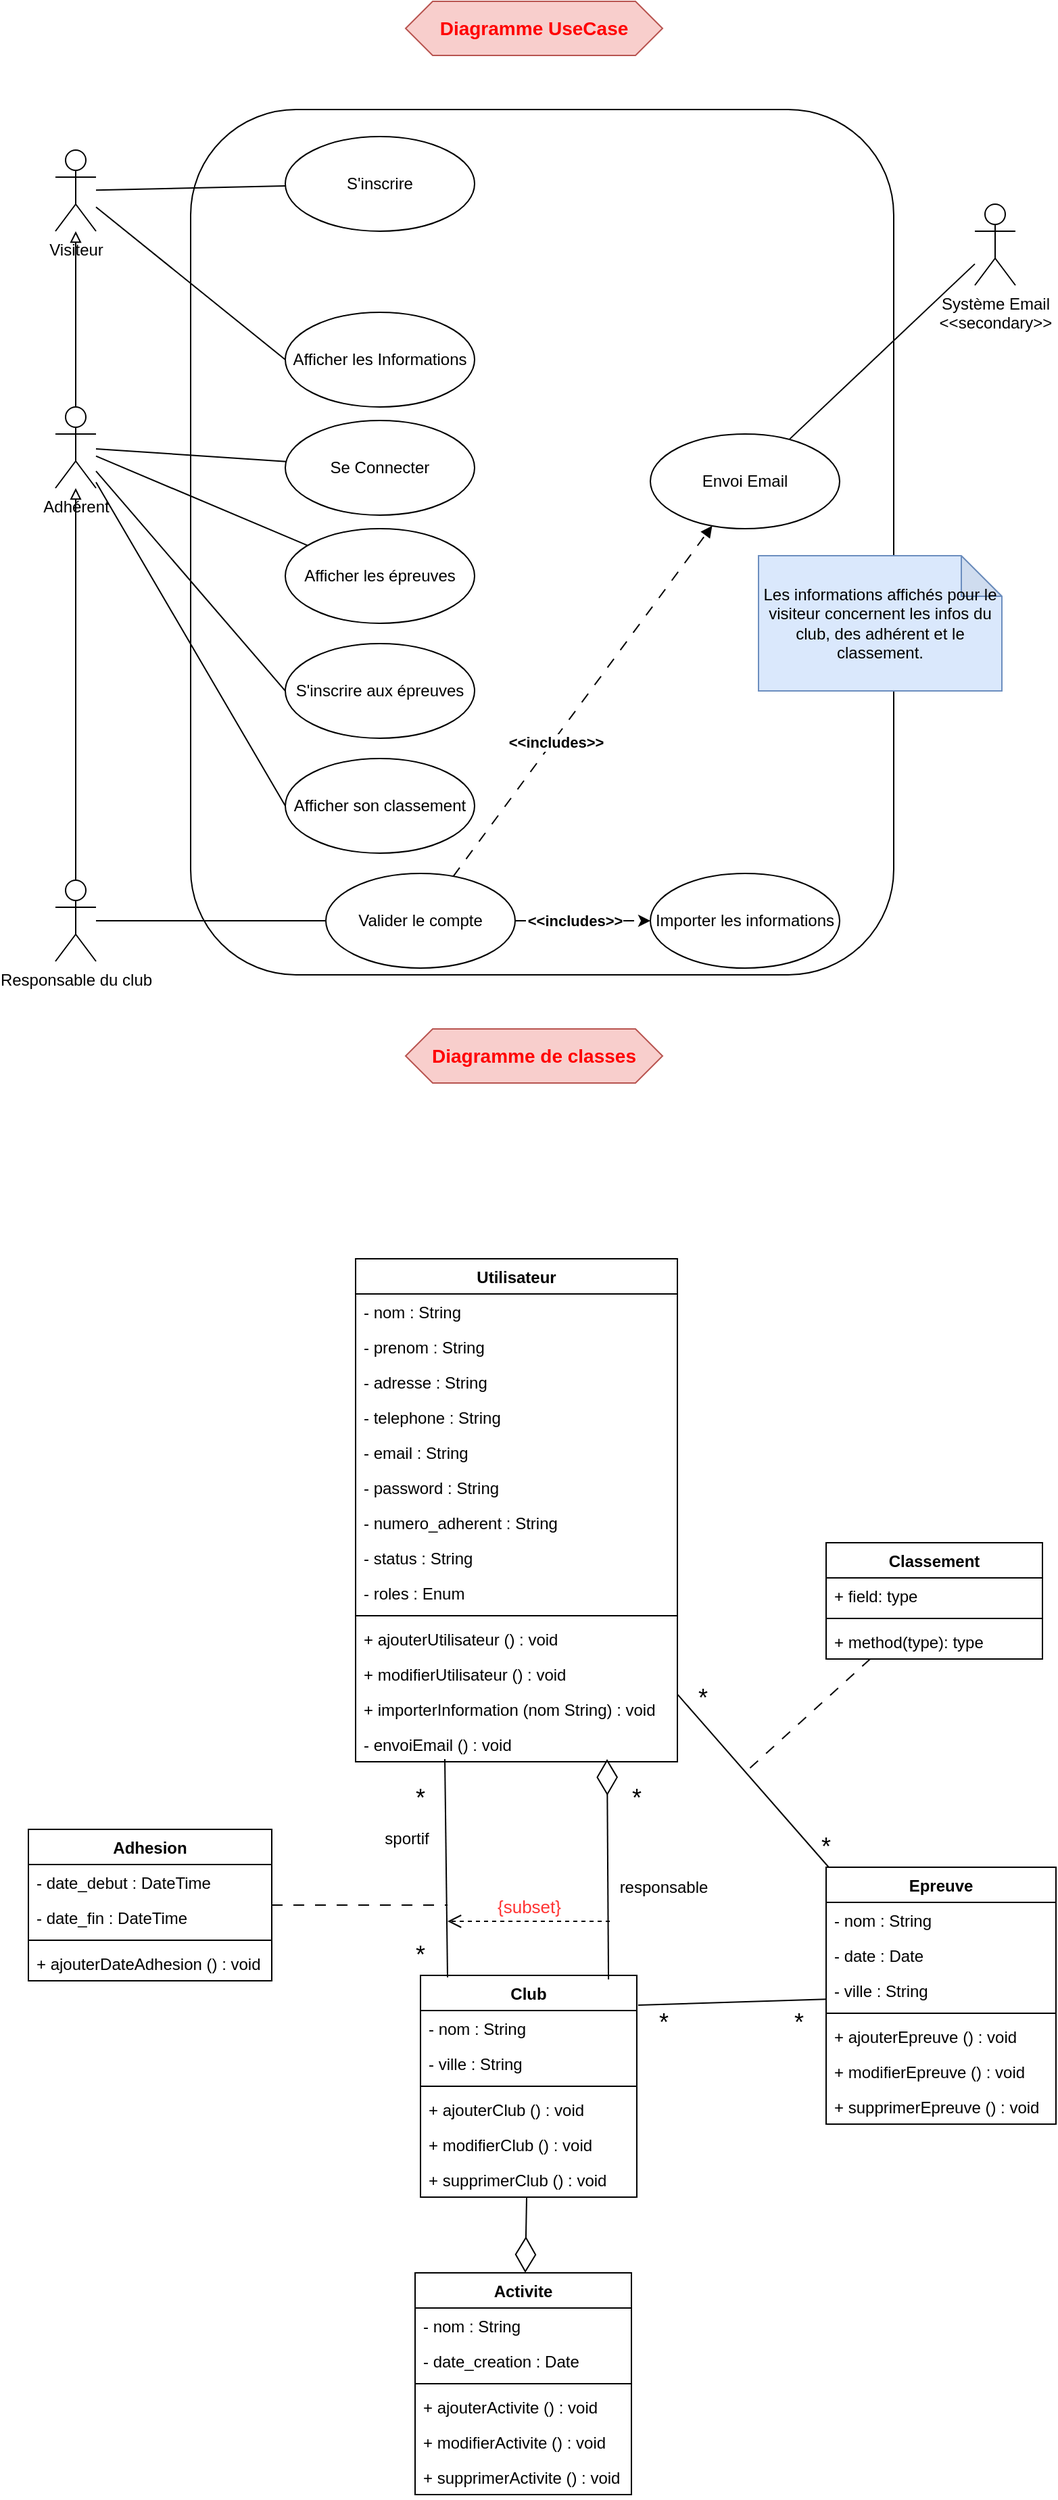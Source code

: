<mxfile version="27.0.6">
  <diagram name="Page-1" id="lgjtmHra_G9_UdKhoM6j">
    <mxGraphModel dx="898" dy="750" grid="1" gridSize="10" guides="1" tooltips="1" connect="1" arrows="1" fold="1" page="1" pageScale="1" pageWidth="827" pageHeight="1169" math="0" shadow="0">
      <root>
        <mxCell id="0" />
        <mxCell id="1" parent="0" />
        <mxCell id="l16jiaLs2Fedwq6WprEs-1" value="&lt;font style=&quot;color: light-dark(rgb(255, 0, 0), rgb(237, 237, 237)); font-size: 14px;&quot;&gt;&lt;b style=&quot;&quot;&gt;Diagramme UseCase&lt;/b&gt;&lt;/font&gt;" style="shape=hexagon;perimeter=hexagonPerimeter2;whiteSpace=wrap;html=1;fixedSize=1;fillColor=#f8cecc;strokeColor=#b85450;" parent="1" vertex="1">
          <mxGeometry x="319" y="40" width="190" height="40" as="geometry" />
        </mxCell>
        <mxCell id="l16jiaLs2Fedwq6WprEs-2" value="" style="rounded=1;whiteSpace=wrap;html=1;" parent="1" vertex="1">
          <mxGeometry x="160" y="120" width="520" height="640" as="geometry" />
        </mxCell>
        <mxCell id="l16jiaLs2Fedwq6WprEs-3" value="&lt;font style=&quot;color: light-dark(rgb(255, 0, 0), rgb(237, 237, 237)); font-size: 14px;&quot;&gt;&lt;b style=&quot;&quot;&gt;Diagramme de classes&lt;/b&gt;&lt;/font&gt;" style="shape=hexagon;perimeter=hexagonPerimeter2;whiteSpace=wrap;html=1;fixedSize=1;fillColor=#f8cecc;strokeColor=#b85450;" parent="1" vertex="1">
          <mxGeometry x="319" y="800" width="190" height="40" as="geometry" />
        </mxCell>
        <mxCell id="l16jiaLs2Fedwq6WprEs-11" style="rounded=0;orthogonalLoop=1;jettySize=auto;html=1;endArrow=none;startFill=0;" parent="1" source="l16jiaLs2Fedwq6WprEs-4" target="l16jiaLs2Fedwq6WprEs-10" edge="1">
          <mxGeometry relative="1" as="geometry" />
        </mxCell>
        <mxCell id="GCaa3MGDiSqKgNDiBNko-12" style="rounded=0;orthogonalLoop=1;jettySize=auto;html=1;endArrow=none;startFill=0;entryX=0;entryY=0.5;entryDx=0;entryDy=0;" parent="1" source="l16jiaLs2Fedwq6WprEs-4" target="GCaa3MGDiSqKgNDiBNko-10" edge="1">
          <mxGeometry relative="1" as="geometry" />
        </mxCell>
        <mxCell id="l16jiaLs2Fedwq6WprEs-4" value="Visiteur" style="shape=umlActor;verticalLabelPosition=bottom;verticalAlign=top;html=1;outlineConnect=0;" parent="1" vertex="1">
          <mxGeometry x="60" y="150" width="30" height="60" as="geometry" />
        </mxCell>
        <mxCell id="l16jiaLs2Fedwq6WprEs-7" style="edgeStyle=orthogonalEdgeStyle;rounded=0;orthogonalLoop=1;jettySize=auto;html=1;endArrow=block;endFill=0;" parent="1" source="l16jiaLs2Fedwq6WprEs-5" target="l16jiaLs2Fedwq6WprEs-4" edge="1">
          <mxGeometry relative="1" as="geometry" />
        </mxCell>
        <mxCell id="GCaa3MGDiSqKgNDiBNko-4" style="rounded=0;orthogonalLoop=1;jettySize=auto;html=1;endArrow=none;startFill=0;" parent="1" source="l16jiaLs2Fedwq6WprEs-5" target="GCaa3MGDiSqKgNDiBNko-3" edge="1">
          <mxGeometry relative="1" as="geometry" />
        </mxCell>
        <mxCell id="GCaa3MGDiSqKgNDiBNko-7" style="rounded=0;orthogonalLoop=1;jettySize=auto;html=1;endArrow=none;startFill=0;" parent="1" source="l16jiaLs2Fedwq6WprEs-5" target="GCaa3MGDiSqKgNDiBNko-6" edge="1">
          <mxGeometry relative="1" as="geometry" />
        </mxCell>
        <mxCell id="GCaa3MGDiSqKgNDiBNko-8" style="rounded=0;orthogonalLoop=1;jettySize=auto;html=1;entryX=0;entryY=0.5;entryDx=0;entryDy=0;endArrow=none;startFill=0;" parent="1" source="l16jiaLs2Fedwq6WprEs-5" target="GCaa3MGDiSqKgNDiBNko-1" edge="1">
          <mxGeometry relative="1" as="geometry" />
        </mxCell>
        <mxCell id="GCaa3MGDiSqKgNDiBNko-9" style="rounded=0;orthogonalLoop=1;jettySize=auto;html=1;endArrow=none;startFill=0;entryX=0;entryY=0.5;entryDx=0;entryDy=0;" parent="1" source="l16jiaLs2Fedwq6WprEs-5" target="GCaa3MGDiSqKgNDiBNko-5" edge="1">
          <mxGeometry relative="1" as="geometry" />
        </mxCell>
        <mxCell id="l16jiaLs2Fedwq6WprEs-5" value="Adhérent" style="shape=umlActor;verticalLabelPosition=bottom;verticalAlign=top;html=1;outlineConnect=0;" parent="1" vertex="1">
          <mxGeometry x="60" y="340" width="30" height="60" as="geometry" />
        </mxCell>
        <mxCell id="l16jiaLs2Fedwq6WprEs-8" style="edgeStyle=orthogonalEdgeStyle;rounded=0;orthogonalLoop=1;jettySize=auto;html=1;endArrow=block;endFill=0;" parent="1" source="l16jiaLs2Fedwq6WprEs-6" target="l16jiaLs2Fedwq6WprEs-5" edge="1">
          <mxGeometry relative="1" as="geometry" />
        </mxCell>
        <mxCell id="l16jiaLs2Fedwq6WprEs-15" style="rounded=0;orthogonalLoop=1;jettySize=auto;html=1;endArrow=none;endFill=1;startFill=0;" parent="1" source="l16jiaLs2Fedwq6WprEs-6" target="l16jiaLs2Fedwq6WprEs-12" edge="1">
          <mxGeometry relative="1" as="geometry" />
        </mxCell>
        <mxCell id="l16jiaLs2Fedwq6WprEs-6" value="Responsable du club" style="shape=umlActor;verticalLabelPosition=bottom;verticalAlign=top;html=1;outlineConnect=0;" parent="1" vertex="1">
          <mxGeometry x="60" y="690" width="30" height="60" as="geometry" />
        </mxCell>
        <mxCell id="l16jiaLs2Fedwq6WprEs-19" style="rounded=0;orthogonalLoop=1;jettySize=auto;html=1;endArrow=none;startFill=0;" parent="1" source="l16jiaLs2Fedwq6WprEs-9" target="l16jiaLs2Fedwq6WprEs-16" edge="1">
          <mxGeometry relative="1" as="geometry" />
        </mxCell>
        <mxCell id="l16jiaLs2Fedwq6WprEs-9" value="Système Email&lt;div&gt;&amp;lt;&amp;lt;secondary&amp;gt;&amp;gt;&lt;/div&gt;" style="shape=umlActor;verticalLabelPosition=bottom;verticalAlign=top;html=1;outlineConnect=0;" parent="1" vertex="1">
          <mxGeometry x="740" y="190" width="30" height="60" as="geometry" />
        </mxCell>
        <mxCell id="l16jiaLs2Fedwq6WprEs-10" value="S&#39;inscrire" style="ellipse;whiteSpace=wrap;html=1;" parent="1" vertex="1">
          <mxGeometry x="230" y="140" width="140" height="70" as="geometry" />
        </mxCell>
        <mxCell id="l16jiaLs2Fedwq6WprEs-17" style="rounded=0;orthogonalLoop=1;jettySize=auto;html=1;endArrow=block;endFill=1;dashed=1;dashPattern=8 8;" parent="1" source="l16jiaLs2Fedwq6WprEs-12" target="l16jiaLs2Fedwq6WprEs-16" edge="1">
          <mxGeometry relative="1" as="geometry" />
        </mxCell>
        <mxCell id="l16jiaLs2Fedwq6WprEs-18" value="&lt;b&gt;&amp;lt;&amp;lt;includes&amp;gt;&amp;gt;&lt;/b&gt;" style="edgeLabel;html=1;align=center;verticalAlign=middle;resizable=0;points=[];" parent="l16jiaLs2Fedwq6WprEs-17" vertex="1" connectable="0">
          <mxGeometry x="-0.224" y="-2" relative="1" as="geometry">
            <mxPoint as="offset" />
          </mxGeometry>
        </mxCell>
        <mxCell id="GCaa3MGDiSqKgNDiBNko-16" style="edgeStyle=orthogonalEdgeStyle;rounded=0;orthogonalLoop=1;jettySize=auto;html=1;endArrow=classic;endFill=1;dashed=1;dashPattern=8 8;" parent="1" source="l16jiaLs2Fedwq6WprEs-12" target="GCaa3MGDiSqKgNDiBNko-15" edge="1">
          <mxGeometry relative="1" as="geometry" />
        </mxCell>
        <mxCell id="GCaa3MGDiSqKgNDiBNko-17" value="&lt;b&gt;&amp;lt;&amp;lt;includes&amp;gt;&amp;gt;&lt;/b&gt;" style="edgeLabel;html=1;align=center;verticalAlign=middle;resizable=0;points=[];" parent="GCaa3MGDiSqKgNDiBNko-16" vertex="1" connectable="0">
          <mxGeometry x="-0.12" relative="1" as="geometry">
            <mxPoint as="offset" />
          </mxGeometry>
        </mxCell>
        <mxCell id="l16jiaLs2Fedwq6WprEs-12" value="Valider le compte" style="ellipse;whiteSpace=wrap;html=1;" parent="1" vertex="1">
          <mxGeometry x="260" y="685" width="140" height="70" as="geometry" />
        </mxCell>
        <mxCell id="l16jiaLs2Fedwq6WprEs-16" value="Envoi Email" style="ellipse;whiteSpace=wrap;html=1;" parent="1" vertex="1">
          <mxGeometry x="500" y="360" width="140" height="70" as="geometry" />
        </mxCell>
        <mxCell id="GCaa3MGDiSqKgNDiBNko-1" value="Afficher son classement" style="ellipse;whiteSpace=wrap;html=1;" parent="1" vertex="1">
          <mxGeometry x="230" y="600" width="140" height="70" as="geometry" />
        </mxCell>
        <mxCell id="GCaa3MGDiSqKgNDiBNko-3" value="Se Connecter" style="ellipse;whiteSpace=wrap;html=1;" parent="1" vertex="1">
          <mxGeometry x="230" y="350" width="140" height="70" as="geometry" />
        </mxCell>
        <mxCell id="GCaa3MGDiSqKgNDiBNko-5" value="S&#39;inscrire aux épreuves" style="ellipse;whiteSpace=wrap;html=1;" parent="1" vertex="1">
          <mxGeometry x="230" y="515" width="140" height="70" as="geometry" />
        </mxCell>
        <mxCell id="GCaa3MGDiSqKgNDiBNko-6" value="Afficher les épreuves" style="ellipse;whiteSpace=wrap;html=1;" parent="1" vertex="1">
          <mxGeometry x="230" y="430" width="140" height="70" as="geometry" />
        </mxCell>
        <mxCell id="GCaa3MGDiSqKgNDiBNko-10" value="Afficher les Informations" style="ellipse;whiteSpace=wrap;html=1;" parent="1" vertex="1">
          <mxGeometry x="230" y="270" width="140" height="70" as="geometry" />
        </mxCell>
        <mxCell id="GCaa3MGDiSqKgNDiBNko-13" value="Les informations affichés pour le visiteur concernent les infos du club, des adhérent et le classement." style="shape=note;whiteSpace=wrap;html=1;backgroundOutline=1;darkOpacity=0.05;fillColor=#dae8fc;strokeColor=#6c8ebf;" parent="1" vertex="1">
          <mxGeometry x="580" y="450" width="180" height="100" as="geometry" />
        </mxCell>
        <mxCell id="GCaa3MGDiSqKgNDiBNko-15" value="Importer les informations" style="ellipse;whiteSpace=wrap;html=1;" parent="1" vertex="1">
          <mxGeometry x="500" y="685" width="140" height="70" as="geometry" />
        </mxCell>
        <mxCell id="ndPLPD90JA1rtv7AMpqJ-50" style="rounded=0;orthogonalLoop=1;jettySize=auto;html=1;endArrow=none;startFill=0;" edge="1" parent="1" source="ndPLPD90JA1rtv7AMpqJ-1" target="ndPLPD90JA1rtv7AMpqJ-38">
          <mxGeometry relative="1" as="geometry" />
        </mxCell>
        <mxCell id="ndPLPD90JA1rtv7AMpqJ-1" value="Utilisateur" style="swimlane;fontStyle=1;align=center;verticalAlign=top;childLayout=stackLayout;horizontal=1;startSize=26;horizontalStack=0;resizeParent=1;resizeParentMax=0;resizeLast=0;collapsible=1;marginBottom=0;whiteSpace=wrap;html=1;" vertex="1" parent="1">
          <mxGeometry x="282" y="970" width="238" height="372" as="geometry" />
        </mxCell>
        <mxCell id="ndPLPD90JA1rtv7AMpqJ-2" value="- nom : String" style="text;strokeColor=none;fillColor=none;align=left;verticalAlign=top;spacingLeft=4;spacingRight=4;overflow=hidden;rotatable=0;points=[[0,0.5],[1,0.5]];portConstraint=eastwest;whiteSpace=wrap;html=1;" vertex="1" parent="ndPLPD90JA1rtv7AMpqJ-1">
          <mxGeometry y="26" width="238" height="26" as="geometry" />
        </mxCell>
        <mxCell id="ndPLPD90JA1rtv7AMpqJ-8" value="- prenom : String" style="text;strokeColor=none;fillColor=none;align=left;verticalAlign=top;spacingLeft=4;spacingRight=4;overflow=hidden;rotatable=0;points=[[0,0.5],[1,0.5]];portConstraint=eastwest;whiteSpace=wrap;html=1;" vertex="1" parent="ndPLPD90JA1rtv7AMpqJ-1">
          <mxGeometry y="52" width="238" height="26" as="geometry" />
        </mxCell>
        <mxCell id="ndPLPD90JA1rtv7AMpqJ-11" value="- adresse : String" style="text;strokeColor=none;fillColor=none;align=left;verticalAlign=top;spacingLeft=4;spacingRight=4;overflow=hidden;rotatable=0;points=[[0,0.5],[1,0.5]];portConstraint=eastwest;whiteSpace=wrap;html=1;" vertex="1" parent="ndPLPD90JA1rtv7AMpqJ-1">
          <mxGeometry y="78" width="238" height="26" as="geometry" />
        </mxCell>
        <mxCell id="ndPLPD90JA1rtv7AMpqJ-12" value="- telephone : String" style="text;strokeColor=none;fillColor=none;align=left;verticalAlign=top;spacingLeft=4;spacingRight=4;overflow=hidden;rotatable=0;points=[[0,0.5],[1,0.5]];portConstraint=eastwest;whiteSpace=wrap;html=1;" vertex="1" parent="ndPLPD90JA1rtv7AMpqJ-1">
          <mxGeometry y="104" width="238" height="26" as="geometry" />
        </mxCell>
        <mxCell id="ndPLPD90JA1rtv7AMpqJ-7" value="- email : String" style="text;strokeColor=none;fillColor=none;align=left;verticalAlign=top;spacingLeft=4;spacingRight=4;overflow=hidden;rotatable=0;points=[[0,0.5],[1,0.5]];portConstraint=eastwest;whiteSpace=wrap;html=1;" vertex="1" parent="ndPLPD90JA1rtv7AMpqJ-1">
          <mxGeometry y="130" width="238" height="26" as="geometry" />
        </mxCell>
        <mxCell id="ndPLPD90JA1rtv7AMpqJ-6" value="- password : String" style="text;strokeColor=none;fillColor=none;align=left;verticalAlign=top;spacingLeft=4;spacingRight=4;overflow=hidden;rotatable=0;points=[[0,0.5],[1,0.5]];portConstraint=eastwest;whiteSpace=wrap;html=1;" vertex="1" parent="ndPLPD90JA1rtv7AMpqJ-1">
          <mxGeometry y="156" width="238" height="26" as="geometry" />
        </mxCell>
        <mxCell id="ndPLPD90JA1rtv7AMpqJ-5" value="- numero_adherent : String" style="text;strokeColor=none;fillColor=none;align=left;verticalAlign=top;spacingLeft=4;spacingRight=4;overflow=hidden;rotatable=0;points=[[0,0.5],[1,0.5]];portConstraint=eastwest;whiteSpace=wrap;html=1;" vertex="1" parent="ndPLPD90JA1rtv7AMpqJ-1">
          <mxGeometry y="182" width="238" height="26" as="geometry" />
        </mxCell>
        <mxCell id="ndPLPD90JA1rtv7AMpqJ-9" value="- status : String" style="text;strokeColor=none;fillColor=none;align=left;verticalAlign=top;spacingLeft=4;spacingRight=4;overflow=hidden;rotatable=0;points=[[0,0.5],[1,0.5]];portConstraint=eastwest;whiteSpace=wrap;html=1;" vertex="1" parent="ndPLPD90JA1rtv7AMpqJ-1">
          <mxGeometry y="208" width="238" height="26" as="geometry" />
        </mxCell>
        <mxCell id="ndPLPD90JA1rtv7AMpqJ-10" value="- roles : Enum" style="text;strokeColor=none;fillColor=none;align=left;verticalAlign=top;spacingLeft=4;spacingRight=4;overflow=hidden;rotatable=0;points=[[0,0.5],[1,0.5]];portConstraint=eastwest;whiteSpace=wrap;html=1;" vertex="1" parent="ndPLPD90JA1rtv7AMpqJ-1">
          <mxGeometry y="234" width="238" height="26" as="geometry" />
        </mxCell>
        <mxCell id="ndPLPD90JA1rtv7AMpqJ-3" value="" style="line;strokeWidth=1;fillColor=none;align=left;verticalAlign=middle;spacingTop=-1;spacingLeft=3;spacingRight=3;rotatable=0;labelPosition=right;points=[];portConstraint=eastwest;strokeColor=inherit;" vertex="1" parent="ndPLPD90JA1rtv7AMpqJ-1">
          <mxGeometry y="260" width="238" height="8" as="geometry" />
        </mxCell>
        <mxCell id="ndPLPD90JA1rtv7AMpqJ-59" value="+ ajouterUtilisateur () : void" style="text;strokeColor=none;fillColor=none;align=left;verticalAlign=top;spacingLeft=4;spacingRight=4;overflow=hidden;rotatable=0;points=[[0,0.5],[1,0.5]];portConstraint=eastwest;whiteSpace=wrap;html=1;" vertex="1" parent="ndPLPD90JA1rtv7AMpqJ-1">
          <mxGeometry y="268" width="238" height="26" as="geometry" />
        </mxCell>
        <mxCell id="ndPLPD90JA1rtv7AMpqJ-60" value="+ modifierUtilisateur () : void" style="text;strokeColor=none;fillColor=none;align=left;verticalAlign=top;spacingLeft=4;spacingRight=4;overflow=hidden;rotatable=0;points=[[0,0.5],[1,0.5]];portConstraint=eastwest;whiteSpace=wrap;html=1;" vertex="1" parent="ndPLPD90JA1rtv7AMpqJ-1">
          <mxGeometry y="294" width="238" height="26" as="geometry" />
        </mxCell>
        <mxCell id="ndPLPD90JA1rtv7AMpqJ-4" value="+ importerInformation (nom String) : void" style="text;strokeColor=none;fillColor=none;align=left;verticalAlign=top;spacingLeft=4;spacingRight=4;overflow=hidden;rotatable=0;points=[[0,0.5],[1,0.5]];portConstraint=eastwest;whiteSpace=wrap;html=1;" vertex="1" parent="ndPLPD90JA1rtv7AMpqJ-1">
          <mxGeometry y="320" width="238" height="26" as="geometry" />
        </mxCell>
        <mxCell id="ndPLPD90JA1rtv7AMpqJ-65" value="- envoiEmail () : void" style="text;strokeColor=none;fillColor=none;align=left;verticalAlign=top;spacingLeft=4;spacingRight=4;overflow=hidden;rotatable=0;points=[[0,0.5],[1,0.5]];portConstraint=eastwest;whiteSpace=wrap;html=1;" vertex="1" parent="ndPLPD90JA1rtv7AMpqJ-1">
          <mxGeometry y="346" width="238" height="26" as="geometry" />
        </mxCell>
        <mxCell id="ndPLPD90JA1rtv7AMpqJ-13" value="Club" style="swimlane;fontStyle=1;align=center;verticalAlign=top;childLayout=stackLayout;horizontal=1;startSize=26;horizontalStack=0;resizeParent=1;resizeParentMax=0;resizeLast=0;collapsible=1;marginBottom=0;whiteSpace=wrap;html=1;" vertex="1" parent="1">
          <mxGeometry x="330" y="1500" width="160" height="164" as="geometry" />
        </mxCell>
        <mxCell id="ndPLPD90JA1rtv7AMpqJ-14" value="- nom : String" style="text;strokeColor=none;fillColor=none;align=left;verticalAlign=top;spacingLeft=4;spacingRight=4;overflow=hidden;rotatable=0;points=[[0,0.5],[1,0.5]];portConstraint=eastwest;whiteSpace=wrap;html=1;" vertex="1" parent="ndPLPD90JA1rtv7AMpqJ-13">
          <mxGeometry y="26" width="160" height="26" as="geometry" />
        </mxCell>
        <mxCell id="ndPLPD90JA1rtv7AMpqJ-17" value="- ville : String" style="text;strokeColor=none;fillColor=none;align=left;verticalAlign=top;spacingLeft=4;spacingRight=4;overflow=hidden;rotatable=0;points=[[0,0.5],[1,0.5]];portConstraint=eastwest;whiteSpace=wrap;html=1;" vertex="1" parent="ndPLPD90JA1rtv7AMpqJ-13">
          <mxGeometry y="52" width="160" height="26" as="geometry" />
        </mxCell>
        <mxCell id="ndPLPD90JA1rtv7AMpqJ-15" value="" style="line;strokeWidth=1;fillColor=none;align=left;verticalAlign=middle;spacingTop=-1;spacingLeft=3;spacingRight=3;rotatable=0;labelPosition=right;points=[];portConstraint=eastwest;strokeColor=inherit;" vertex="1" parent="ndPLPD90JA1rtv7AMpqJ-13">
          <mxGeometry y="78" width="160" height="8" as="geometry" />
        </mxCell>
        <mxCell id="ndPLPD90JA1rtv7AMpqJ-16" value="+ ajouterClub () : void" style="text;strokeColor=none;fillColor=none;align=left;verticalAlign=top;spacingLeft=4;spacingRight=4;overflow=hidden;rotatable=0;points=[[0,0.5],[1,0.5]];portConstraint=eastwest;whiteSpace=wrap;html=1;" vertex="1" parent="ndPLPD90JA1rtv7AMpqJ-13">
          <mxGeometry y="86" width="160" height="26" as="geometry" />
        </mxCell>
        <mxCell id="ndPLPD90JA1rtv7AMpqJ-62" value="+ modifierClub () : void" style="text;strokeColor=none;fillColor=none;align=left;verticalAlign=top;spacingLeft=4;spacingRight=4;overflow=hidden;rotatable=0;points=[[0,0.5],[1,0.5]];portConstraint=eastwest;whiteSpace=wrap;html=1;" vertex="1" parent="ndPLPD90JA1rtv7AMpqJ-13">
          <mxGeometry y="112" width="160" height="26" as="geometry" />
        </mxCell>
        <mxCell id="ndPLPD90JA1rtv7AMpqJ-61" value="+ supprimerClub () : void" style="text;strokeColor=none;fillColor=none;align=left;verticalAlign=top;spacingLeft=4;spacingRight=4;overflow=hidden;rotatable=0;points=[[0,0.5],[1,0.5]];portConstraint=eastwest;whiteSpace=wrap;html=1;" vertex="1" parent="ndPLPD90JA1rtv7AMpqJ-13">
          <mxGeometry y="138" width="160" height="26" as="geometry" />
        </mxCell>
        <mxCell id="ndPLPD90JA1rtv7AMpqJ-18" value="Activite" style="swimlane;fontStyle=1;align=center;verticalAlign=top;childLayout=stackLayout;horizontal=1;startSize=26;horizontalStack=0;resizeParent=1;resizeParentMax=0;resizeLast=0;collapsible=1;marginBottom=0;whiteSpace=wrap;html=1;" vertex="1" parent="1">
          <mxGeometry x="326" y="1720" width="160" height="164" as="geometry" />
        </mxCell>
        <mxCell id="ndPLPD90JA1rtv7AMpqJ-19" value="- nom : String" style="text;strokeColor=none;fillColor=none;align=left;verticalAlign=top;spacingLeft=4;spacingRight=4;overflow=hidden;rotatable=0;points=[[0,0.5],[1,0.5]];portConstraint=eastwest;whiteSpace=wrap;html=1;" vertex="1" parent="ndPLPD90JA1rtv7AMpqJ-18">
          <mxGeometry y="26" width="160" height="26" as="geometry" />
        </mxCell>
        <mxCell id="ndPLPD90JA1rtv7AMpqJ-22" value="- date_creation : Date" style="text;strokeColor=none;fillColor=none;align=left;verticalAlign=top;spacingLeft=4;spacingRight=4;overflow=hidden;rotatable=0;points=[[0,0.5],[1,0.5]];portConstraint=eastwest;whiteSpace=wrap;html=1;" vertex="1" parent="ndPLPD90JA1rtv7AMpqJ-18">
          <mxGeometry y="52" width="160" height="26" as="geometry" />
        </mxCell>
        <mxCell id="ndPLPD90JA1rtv7AMpqJ-20" value="" style="line;strokeWidth=1;fillColor=none;align=left;verticalAlign=middle;spacingTop=-1;spacingLeft=3;spacingRight=3;rotatable=0;labelPosition=right;points=[];portConstraint=eastwest;strokeColor=inherit;" vertex="1" parent="ndPLPD90JA1rtv7AMpqJ-18">
          <mxGeometry y="78" width="160" height="8" as="geometry" />
        </mxCell>
        <mxCell id="ndPLPD90JA1rtv7AMpqJ-21" value="+ ajouterActivite () : void" style="text;strokeColor=none;fillColor=none;align=left;verticalAlign=top;spacingLeft=4;spacingRight=4;overflow=hidden;rotatable=0;points=[[0,0.5],[1,0.5]];portConstraint=eastwest;whiteSpace=wrap;html=1;" vertex="1" parent="ndPLPD90JA1rtv7AMpqJ-18">
          <mxGeometry y="86" width="160" height="26" as="geometry" />
        </mxCell>
        <mxCell id="ndPLPD90JA1rtv7AMpqJ-63" value="+ modifierActivite () : void" style="text;strokeColor=none;fillColor=none;align=left;verticalAlign=top;spacingLeft=4;spacingRight=4;overflow=hidden;rotatable=0;points=[[0,0.5],[1,0.5]];portConstraint=eastwest;whiteSpace=wrap;html=1;" vertex="1" parent="ndPLPD90JA1rtv7AMpqJ-18">
          <mxGeometry y="112" width="160" height="26" as="geometry" />
        </mxCell>
        <mxCell id="ndPLPD90JA1rtv7AMpqJ-64" value="+ supprimerActivite () : void" style="text;strokeColor=none;fillColor=none;align=left;verticalAlign=top;spacingLeft=4;spacingRight=4;overflow=hidden;rotatable=0;points=[[0,0.5],[1,0.5]];portConstraint=eastwest;whiteSpace=wrap;html=1;" vertex="1" parent="ndPLPD90JA1rtv7AMpqJ-18">
          <mxGeometry y="138" width="160" height="26" as="geometry" />
        </mxCell>
        <mxCell id="ndPLPD90JA1rtv7AMpqJ-23" value="" style="endArrow=diamondThin;endFill=0;endSize=24;html=1;rounded=0;" edge="1" parent="1" source="ndPLPD90JA1rtv7AMpqJ-13" target="ndPLPD90JA1rtv7AMpqJ-18">
          <mxGeometry width="160" relative="1" as="geometry">
            <mxPoint x="320" y="1430" as="sourcePoint" />
            <mxPoint x="480" y="1430" as="targetPoint" />
          </mxGeometry>
        </mxCell>
        <mxCell id="ndPLPD90JA1rtv7AMpqJ-25" style="rounded=0;orthogonalLoop=1;jettySize=auto;html=1;entryX=0.125;entryY=0.009;entryDx=0;entryDy=0;entryPerimeter=0;endArrow=none;startFill=0;" edge="1" parent="1" target="ndPLPD90JA1rtv7AMpqJ-13">
          <mxGeometry relative="1" as="geometry">
            <mxPoint x="348" y="1340" as="sourcePoint" />
          </mxGeometry>
        </mxCell>
        <mxCell id="ndPLPD90JA1rtv7AMpqJ-26" value="responsable" style="text;html=1;align=center;verticalAlign=middle;whiteSpace=wrap;rounded=0;" vertex="1" parent="1">
          <mxGeometry x="480" y="1420" width="60" height="30" as="geometry" />
        </mxCell>
        <mxCell id="ndPLPD90JA1rtv7AMpqJ-27" value="" style="endArrow=diamondThin;endFill=0;endSize=24;html=1;rounded=0;exitX=0.869;exitY=0.018;exitDx=0;exitDy=0;exitPerimeter=0;" edge="1" parent="1" source="ndPLPD90JA1rtv7AMpqJ-13">
          <mxGeometry width="160" relative="1" as="geometry">
            <mxPoint x="580" y="1380" as="sourcePoint" />
            <mxPoint x="468" y="1340" as="targetPoint" />
          </mxGeometry>
        </mxCell>
        <mxCell id="ndPLPD90JA1rtv7AMpqJ-28" value="sportif" style="text;html=1;align=center;verticalAlign=middle;whiteSpace=wrap;rounded=0;" vertex="1" parent="1">
          <mxGeometry x="290" y="1384" width="60" height="30" as="geometry" />
        </mxCell>
        <mxCell id="ndPLPD90JA1rtv7AMpqJ-29" value="&lt;font style=&quot;font-size: 18px;&quot;&gt;*&lt;/font&gt;" style="text;html=1;align=center;verticalAlign=middle;whiteSpace=wrap;rounded=0;" vertex="1" parent="1">
          <mxGeometry x="300" y="1470" width="60" height="30" as="geometry" />
        </mxCell>
        <mxCell id="ndPLPD90JA1rtv7AMpqJ-30" value="&lt;font style=&quot;font-size: 18px;&quot;&gt;*&lt;/font&gt;" style="text;html=1;align=center;verticalAlign=middle;whiteSpace=wrap;rounded=0;" vertex="1" parent="1">
          <mxGeometry x="300" y="1354" width="60" height="30" as="geometry" />
        </mxCell>
        <mxCell id="ndPLPD90JA1rtv7AMpqJ-32" value="&lt;font style=&quot;font-size: 13px; color: rgb(255, 51, 51);&quot;&gt;{subset}&lt;/font&gt;" style="html=1;verticalAlign=bottom;endArrow=open;dashed=1;endSize=8;curved=0;rounded=0;" edge="1" parent="1">
          <mxGeometry relative="1" as="geometry">
            <mxPoint x="470" y="1460" as="sourcePoint" />
            <mxPoint x="350" y="1460" as="targetPoint" />
          </mxGeometry>
        </mxCell>
        <mxCell id="ndPLPD90JA1rtv7AMpqJ-46" style="rounded=0;orthogonalLoop=1;jettySize=auto;html=1;endArrow=none;startFill=0;dashed=1;dashPattern=8 8;" edge="1" parent="1" source="ndPLPD90JA1rtv7AMpqJ-33">
          <mxGeometry relative="1" as="geometry">
            <mxPoint x="350" y="1448" as="targetPoint" />
          </mxGeometry>
        </mxCell>
        <mxCell id="ndPLPD90JA1rtv7AMpqJ-33" value="Adhesion" style="swimlane;fontStyle=1;align=center;verticalAlign=top;childLayout=stackLayout;horizontal=1;startSize=26;horizontalStack=0;resizeParent=1;resizeParentMax=0;resizeLast=0;collapsible=1;marginBottom=0;whiteSpace=wrap;html=1;" vertex="1" parent="1">
          <mxGeometry x="40" y="1392" width="180" height="112" as="geometry" />
        </mxCell>
        <mxCell id="ndPLPD90JA1rtv7AMpqJ-34" value="- date_debut : DateTime" style="text;strokeColor=none;fillColor=none;align=left;verticalAlign=top;spacingLeft=4;spacingRight=4;overflow=hidden;rotatable=0;points=[[0,0.5],[1,0.5]];portConstraint=eastwest;whiteSpace=wrap;html=1;" vertex="1" parent="ndPLPD90JA1rtv7AMpqJ-33">
          <mxGeometry y="26" width="180" height="26" as="geometry" />
        </mxCell>
        <mxCell id="ndPLPD90JA1rtv7AMpqJ-37" value="- date_fin : DateTime" style="text;strokeColor=none;fillColor=none;align=left;verticalAlign=top;spacingLeft=4;spacingRight=4;overflow=hidden;rotatable=0;points=[[0,0.5],[1,0.5]];portConstraint=eastwest;whiteSpace=wrap;html=1;" vertex="1" parent="ndPLPD90JA1rtv7AMpqJ-33">
          <mxGeometry y="52" width="180" height="26" as="geometry" />
        </mxCell>
        <mxCell id="ndPLPD90JA1rtv7AMpqJ-35" value="" style="line;strokeWidth=1;fillColor=none;align=left;verticalAlign=middle;spacingTop=-1;spacingLeft=3;spacingRight=3;rotatable=0;labelPosition=right;points=[];portConstraint=eastwest;strokeColor=inherit;" vertex="1" parent="ndPLPD90JA1rtv7AMpqJ-33">
          <mxGeometry y="78" width="180" height="8" as="geometry" />
        </mxCell>
        <mxCell id="ndPLPD90JA1rtv7AMpqJ-36" value="+ ajouterDateAdhesion () : void" style="text;strokeColor=none;fillColor=none;align=left;verticalAlign=top;spacingLeft=4;spacingRight=4;overflow=hidden;rotatable=0;points=[[0,0.5],[1,0.5]];portConstraint=eastwest;whiteSpace=wrap;html=1;" vertex="1" parent="ndPLPD90JA1rtv7AMpqJ-33">
          <mxGeometry y="86" width="180" height="26" as="geometry" />
        </mxCell>
        <mxCell id="ndPLPD90JA1rtv7AMpqJ-47" style="rounded=0;orthogonalLoop=1;jettySize=auto;html=1;endArrow=none;startFill=0;entryX=1.006;entryY=0.134;entryDx=0;entryDy=0;entryPerimeter=0;" edge="1" parent="1" source="ndPLPD90JA1rtv7AMpqJ-38" target="ndPLPD90JA1rtv7AMpqJ-13">
          <mxGeometry relative="1" as="geometry" />
        </mxCell>
        <mxCell id="ndPLPD90JA1rtv7AMpqJ-38" value="Epreuve" style="swimlane;fontStyle=1;align=center;verticalAlign=top;childLayout=stackLayout;horizontal=1;startSize=26;horizontalStack=0;resizeParent=1;resizeParentMax=0;resizeLast=0;collapsible=1;marginBottom=0;whiteSpace=wrap;html=1;" vertex="1" parent="1">
          <mxGeometry x="630" y="1420" width="170" height="190" as="geometry" />
        </mxCell>
        <mxCell id="ndPLPD90JA1rtv7AMpqJ-39" value="- nom : String" style="text;strokeColor=none;fillColor=none;align=left;verticalAlign=top;spacingLeft=4;spacingRight=4;overflow=hidden;rotatable=0;points=[[0,0.5],[1,0.5]];portConstraint=eastwest;whiteSpace=wrap;html=1;" vertex="1" parent="ndPLPD90JA1rtv7AMpqJ-38">
          <mxGeometry y="26" width="170" height="26" as="geometry" />
        </mxCell>
        <mxCell id="ndPLPD90JA1rtv7AMpqJ-42" value="- date : Date" style="text;strokeColor=none;fillColor=none;align=left;verticalAlign=top;spacingLeft=4;spacingRight=4;overflow=hidden;rotatable=0;points=[[0,0.5],[1,0.5]];portConstraint=eastwest;whiteSpace=wrap;html=1;" vertex="1" parent="ndPLPD90JA1rtv7AMpqJ-38">
          <mxGeometry y="52" width="170" height="26" as="geometry" />
        </mxCell>
        <mxCell id="ndPLPD90JA1rtv7AMpqJ-43" value="- ville : String" style="text;strokeColor=none;fillColor=none;align=left;verticalAlign=top;spacingLeft=4;spacingRight=4;overflow=hidden;rotatable=0;points=[[0,0.5],[1,0.5]];portConstraint=eastwest;whiteSpace=wrap;html=1;" vertex="1" parent="ndPLPD90JA1rtv7AMpqJ-38">
          <mxGeometry y="78" width="170" height="26" as="geometry" />
        </mxCell>
        <mxCell id="ndPLPD90JA1rtv7AMpqJ-40" value="" style="line;strokeWidth=1;fillColor=none;align=left;verticalAlign=middle;spacingTop=-1;spacingLeft=3;spacingRight=3;rotatable=0;labelPosition=right;points=[];portConstraint=eastwest;strokeColor=inherit;" vertex="1" parent="ndPLPD90JA1rtv7AMpqJ-38">
          <mxGeometry y="104" width="170" height="8" as="geometry" />
        </mxCell>
        <mxCell id="ndPLPD90JA1rtv7AMpqJ-41" value="+ ajouterEpreuve () : void" style="text;strokeColor=none;fillColor=none;align=left;verticalAlign=top;spacingLeft=4;spacingRight=4;overflow=hidden;rotatable=0;points=[[0,0.5],[1,0.5]];portConstraint=eastwest;whiteSpace=wrap;html=1;" vertex="1" parent="ndPLPD90JA1rtv7AMpqJ-38">
          <mxGeometry y="112" width="170" height="26" as="geometry" />
        </mxCell>
        <mxCell id="ndPLPD90JA1rtv7AMpqJ-44" value="+ modifierEpreuve () : void" style="text;strokeColor=none;fillColor=none;align=left;verticalAlign=top;spacingLeft=4;spacingRight=4;overflow=hidden;rotatable=0;points=[[0,0.5],[1,0.5]];portConstraint=eastwest;whiteSpace=wrap;html=1;" vertex="1" parent="ndPLPD90JA1rtv7AMpqJ-38">
          <mxGeometry y="138" width="170" height="26" as="geometry" />
        </mxCell>
        <mxCell id="ndPLPD90JA1rtv7AMpqJ-45" value="+ supprimerEpreuve () : void" style="text;strokeColor=none;fillColor=none;align=left;verticalAlign=top;spacingLeft=4;spacingRight=4;overflow=hidden;rotatable=0;points=[[0,0.5],[1,0.5]];portConstraint=eastwest;whiteSpace=wrap;html=1;" vertex="1" parent="ndPLPD90JA1rtv7AMpqJ-38">
          <mxGeometry y="164" width="170" height="26" as="geometry" />
        </mxCell>
        <mxCell id="ndPLPD90JA1rtv7AMpqJ-48" value="&lt;font style=&quot;font-size: 18px;&quot;&gt;*&lt;/font&gt;" style="text;html=1;align=center;verticalAlign=middle;whiteSpace=wrap;rounded=0;" vertex="1" parent="1">
          <mxGeometry x="480" y="1520" width="60" height="30" as="geometry" />
        </mxCell>
        <mxCell id="ndPLPD90JA1rtv7AMpqJ-49" value="&lt;font style=&quot;font-size: 18px;&quot;&gt;*&lt;/font&gt;" style="text;html=1;align=center;verticalAlign=middle;whiteSpace=wrap;rounded=0;" vertex="1" parent="1">
          <mxGeometry x="580" y="1520" width="60" height="30" as="geometry" />
        </mxCell>
        <mxCell id="ndPLPD90JA1rtv7AMpqJ-51" value="&lt;font style=&quot;font-size: 18px;&quot;&gt;*&lt;/font&gt;" style="text;html=1;align=center;verticalAlign=middle;whiteSpace=wrap;rounded=0;" vertex="1" parent="1">
          <mxGeometry x="460" y="1354" width="60" height="30" as="geometry" />
        </mxCell>
        <mxCell id="ndPLPD90JA1rtv7AMpqJ-52" value="&lt;font style=&quot;font-size: 18px;&quot;&gt;*&lt;/font&gt;" style="text;html=1;align=center;verticalAlign=middle;whiteSpace=wrap;rounded=0;" vertex="1" parent="1">
          <mxGeometry x="600" y="1390" width="60" height="30" as="geometry" />
        </mxCell>
        <mxCell id="ndPLPD90JA1rtv7AMpqJ-57" style="rounded=0;orthogonalLoop=1;jettySize=auto;html=1;endArrow=none;startFill=0;dashed=1;dashPattern=8 8;" edge="1" parent="1" source="ndPLPD90JA1rtv7AMpqJ-53">
          <mxGeometry relative="1" as="geometry">
            <mxPoint x="570" y="1350" as="targetPoint" />
          </mxGeometry>
        </mxCell>
        <mxCell id="ndPLPD90JA1rtv7AMpqJ-53" value="Classement" style="swimlane;fontStyle=1;align=center;verticalAlign=top;childLayout=stackLayout;horizontal=1;startSize=26;horizontalStack=0;resizeParent=1;resizeParentMax=0;resizeLast=0;collapsible=1;marginBottom=0;whiteSpace=wrap;html=1;" vertex="1" parent="1">
          <mxGeometry x="630" y="1180" width="160" height="86" as="geometry" />
        </mxCell>
        <mxCell id="ndPLPD90JA1rtv7AMpqJ-54" value="+ field: type" style="text;strokeColor=none;fillColor=none;align=left;verticalAlign=top;spacingLeft=4;spacingRight=4;overflow=hidden;rotatable=0;points=[[0,0.5],[1,0.5]];portConstraint=eastwest;whiteSpace=wrap;html=1;" vertex="1" parent="ndPLPD90JA1rtv7AMpqJ-53">
          <mxGeometry y="26" width="160" height="26" as="geometry" />
        </mxCell>
        <mxCell id="ndPLPD90JA1rtv7AMpqJ-55" value="" style="line;strokeWidth=1;fillColor=none;align=left;verticalAlign=middle;spacingTop=-1;spacingLeft=3;spacingRight=3;rotatable=0;labelPosition=right;points=[];portConstraint=eastwest;strokeColor=inherit;" vertex="1" parent="ndPLPD90JA1rtv7AMpqJ-53">
          <mxGeometry y="52" width="160" height="8" as="geometry" />
        </mxCell>
        <mxCell id="ndPLPD90JA1rtv7AMpqJ-56" value="+ method(type): type" style="text;strokeColor=none;fillColor=none;align=left;verticalAlign=top;spacingLeft=4;spacingRight=4;overflow=hidden;rotatable=0;points=[[0,0.5],[1,0.5]];portConstraint=eastwest;whiteSpace=wrap;html=1;" vertex="1" parent="ndPLPD90JA1rtv7AMpqJ-53">
          <mxGeometry y="60" width="160" height="26" as="geometry" />
        </mxCell>
        <mxCell id="ndPLPD90JA1rtv7AMpqJ-66" value="&lt;font style=&quot;font-size: 18px;&quot;&gt;*&lt;/font&gt;" style="text;html=1;align=center;verticalAlign=middle;whiteSpace=wrap;rounded=0;" vertex="1" parent="1">
          <mxGeometry x="509" y="1280" width="60" height="30" as="geometry" />
        </mxCell>
      </root>
    </mxGraphModel>
  </diagram>
</mxfile>
